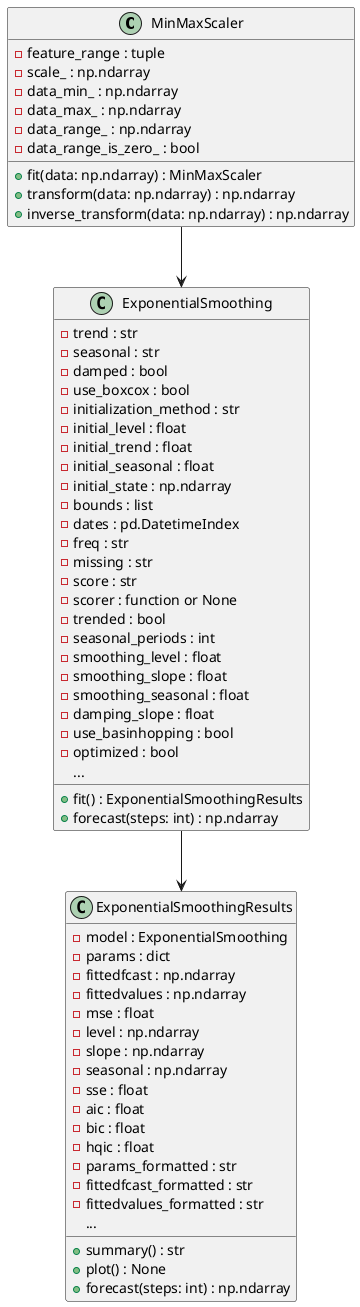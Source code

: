 @startuml
class MinMaxScaler {
  - feature_range : tuple
  - scale_ : np.ndarray
  - data_min_ : np.ndarray
  - data_max_ : np.ndarray
  - data_range_ : np.ndarray
  - data_range_is_zero_ : bool
  + fit(data: np.ndarray) : MinMaxScaler
  + transform(data: np.ndarray) : np.ndarray
  + inverse_transform(data: np.ndarray) : np.ndarray
}

class ExponentialSmoothing {
  - trend : str
  - seasonal : str
  - damped : bool
  - use_boxcox : bool
  - initialization_method : str
  - initial_level : float
  - initial_trend : float
  - initial_seasonal : float
  - initial_state : np.ndarray
  - bounds : list
  - dates : pd.DatetimeIndex
  - freq : str
  - missing : str
  - score : str
  - scorer : function or None
  - trended : bool
  - seasonal_periods : int
  - smoothing_level : float
  - smoothing_slope : float
  - smoothing_seasonal : float
  - damping_slope : float
  - use_basinhopping : bool
  - optimized : bool
  + fit() : ExponentialSmoothingResults
  + forecast(steps: int) : np.ndarray
  ...
}

class ExponentialSmoothingResults {
  - model : ExponentialSmoothing
  - params : dict
  - fittedfcast : np.ndarray
  - fittedvalues : np.ndarray
  - mse : float
  - level : np.ndarray
  - slope : np.ndarray
  - seasonal : np.ndarray
  - sse : float
  - aic : float
  - bic : float
  - hqic : float
  - params_formatted : str
  - fittedfcast_formatted : str
  - fittedvalues_formatted : str
  + summary() : str
  + plot() : None
  + forecast(steps: int) : np.ndarray
  ...
}

MinMaxScaler --> ExponentialSmoothing
ExponentialSmoothing --> ExponentialSmoothingResults
@enduml

